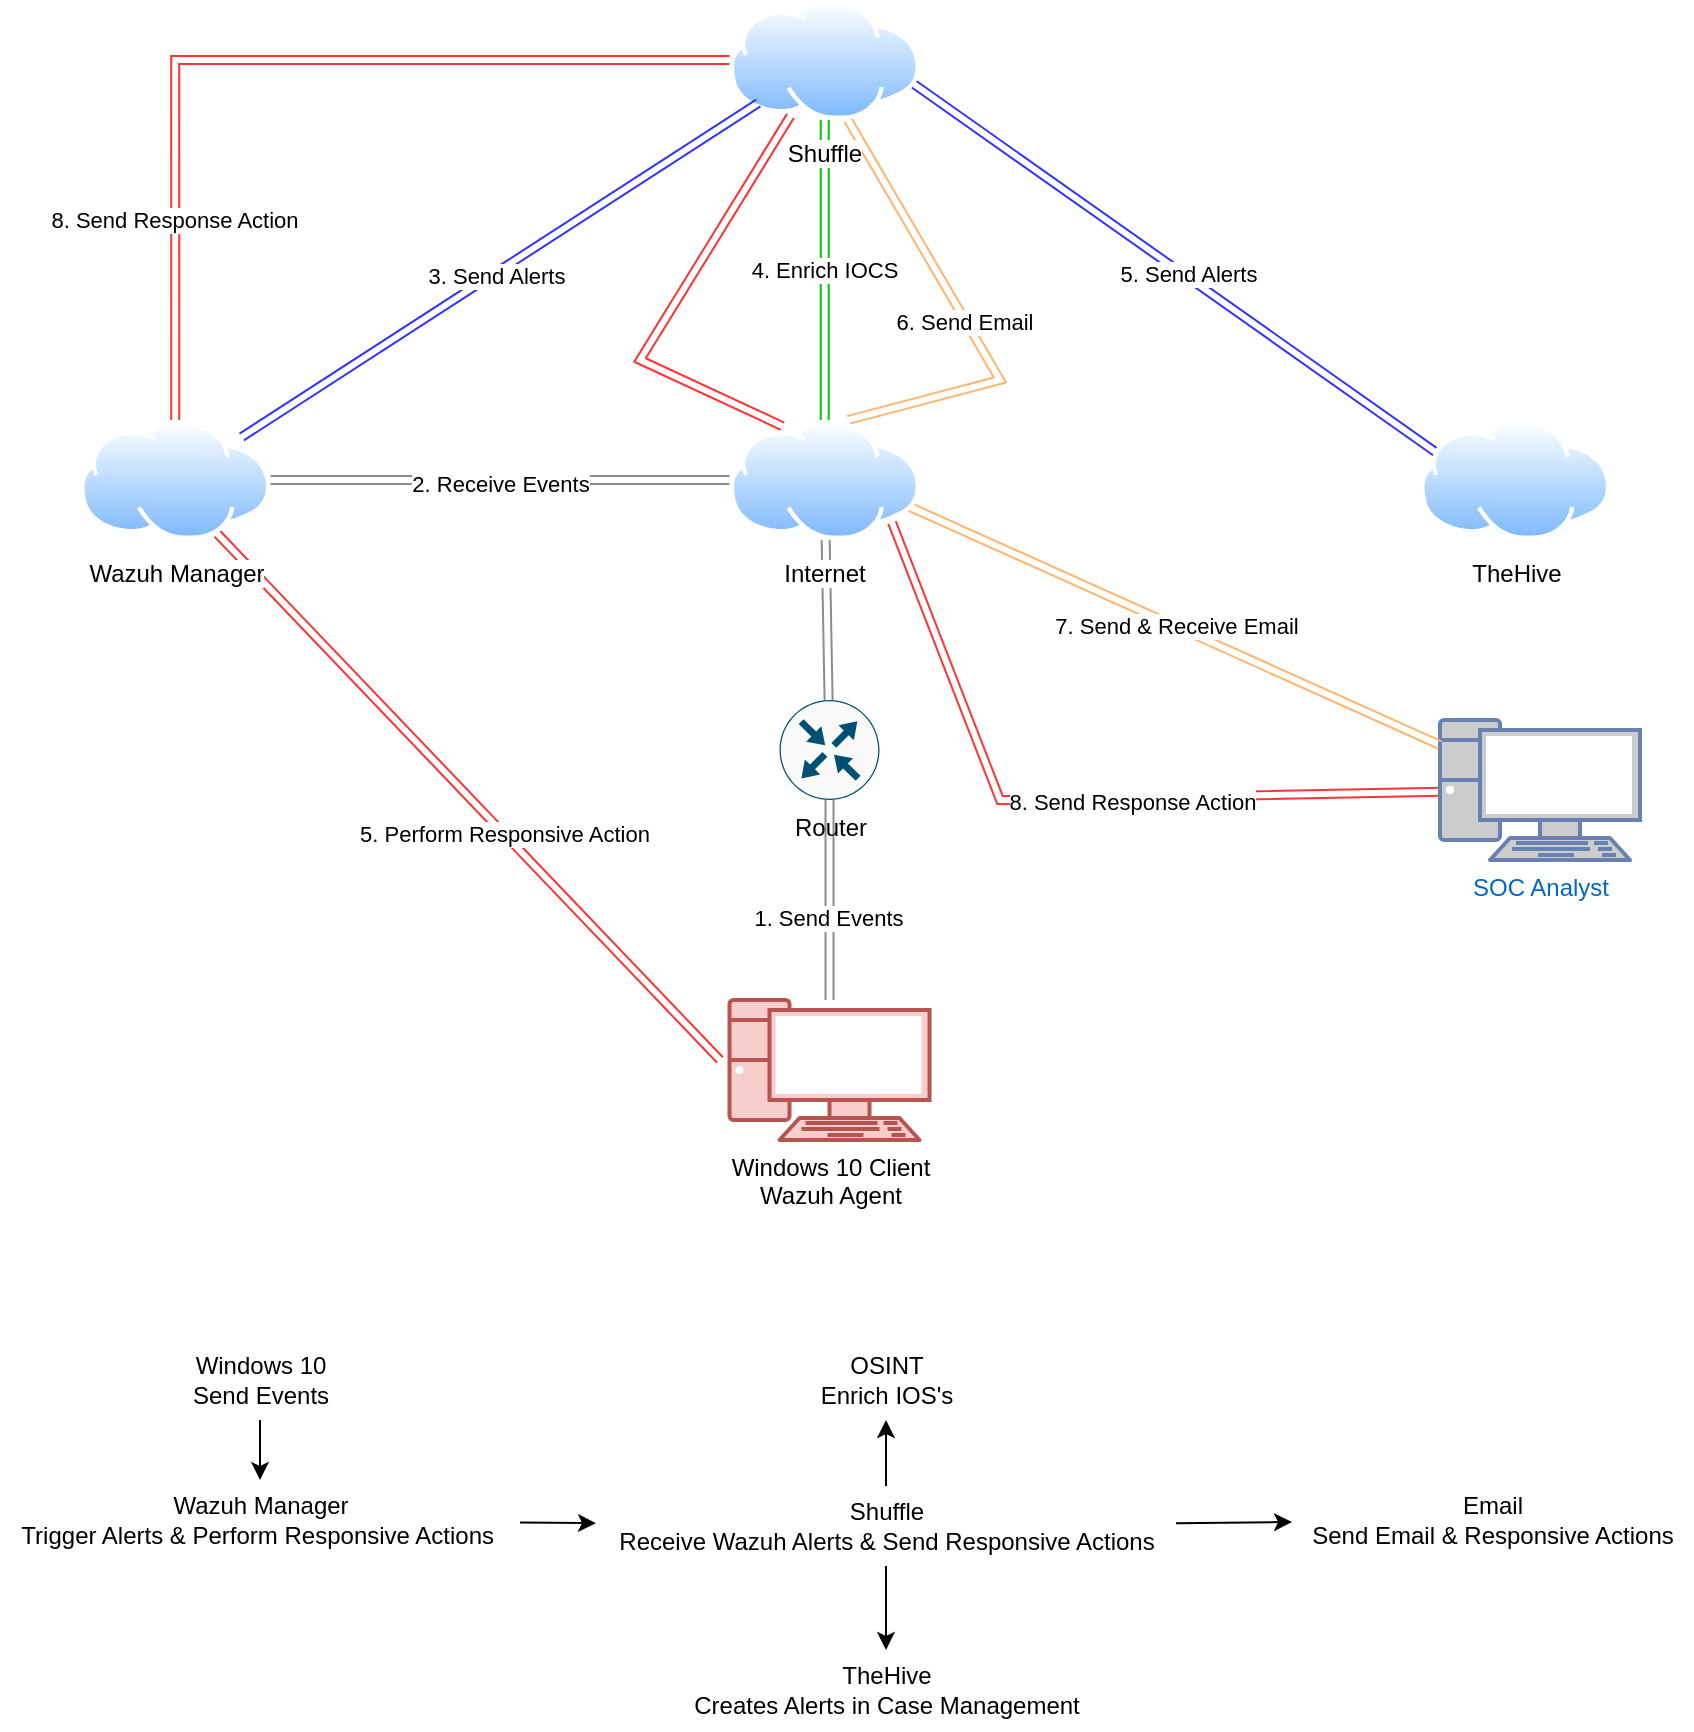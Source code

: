 <mxfile version="26.0.15">
  <diagram name="Page-1" id="_WLh8HH5S0nF7sLpn7Qv">
    <mxGraphModel dx="1646" dy="820" grid="1" gridSize="10" guides="1" tooltips="1" connect="1" arrows="1" fold="1" page="1" pageScale="1" pageWidth="850" pageHeight="1100" background="none" math="0" shadow="0">
      <root>
        <mxCell id="0" />
        <mxCell id="1" parent="0" />
        <mxCell id="JN0WyPA5iUuVmTrifHE6-9" value="" style="edgeStyle=orthogonalEdgeStyle;rounded=0;orthogonalLoop=1;jettySize=auto;html=1;shape=link;strokeColor=#8C8C8C;" edge="1" parent="1" source="JN0WyPA5iUuVmTrifHE6-2" target="JN0WyPA5iUuVmTrifHE6-7">
          <mxGeometry relative="1" as="geometry">
            <mxPoint x="410" y="460" as="targetPoint" />
          </mxGeometry>
        </mxCell>
        <mxCell id="JN0WyPA5iUuVmTrifHE6-12" value="1. Send Events" style="edgeLabel;html=1;align=center;verticalAlign=middle;resizable=0;points=[];" vertex="1" connectable="0" parent="JN0WyPA5iUuVmTrifHE6-9">
          <mxGeometry x="-0.15" y="1" relative="1" as="geometry">
            <mxPoint y="1" as="offset" />
          </mxGeometry>
        </mxCell>
        <mxCell id="JN0WyPA5iUuVmTrifHE6-18" style="edgeStyle=orthogonalEdgeStyle;rounded=0;orthogonalLoop=1;jettySize=auto;html=1;entryX=0.5;entryY=0;entryDx=0;entryDy=0;shape=link;strokeColor=light-dark(#FF3333,#EDEDED);" edge="1" parent="1" source="JN0WyPA5iUuVmTrifHE6-1" target="JN0WyPA5iUuVmTrifHE6-5">
          <mxGeometry relative="1" as="geometry" />
        </mxCell>
        <mxCell id="JN0WyPA5iUuVmTrifHE6-28" value="8. Send Response Action" style="edgeLabel;html=1;align=center;verticalAlign=middle;resizable=0;points=[];" vertex="1" connectable="0" parent="JN0WyPA5iUuVmTrifHE6-18">
          <mxGeometry x="0.562" y="-1" relative="1" as="geometry">
            <mxPoint as="offset" />
          </mxGeometry>
        </mxCell>
        <mxCell id="JN0WyPA5iUuVmTrifHE6-20" style="rounded=0;orthogonalLoop=1;jettySize=auto;html=1;exitX=1;exitY=0.5;exitDx=0;exitDy=0;shape=link;strokeColor=#3333FF;" edge="1" parent="1">
          <mxGeometry relative="1" as="geometry">
            <mxPoint x="454.06" y="70" as="sourcePoint" />
            <mxPoint x="720.001" y="257.601" as="targetPoint" />
          </mxGeometry>
        </mxCell>
        <mxCell id="JN0WyPA5iUuVmTrifHE6-27" value="5. Send Alerts" style="edgeLabel;html=1;align=center;verticalAlign=middle;resizable=0;points=[];" vertex="1" connectable="0" parent="JN0WyPA5iUuVmTrifHE6-20">
          <mxGeometry x="0.046" y="1" relative="1" as="geometry">
            <mxPoint as="offset" />
          </mxGeometry>
        </mxCell>
        <mxCell id="JN0WyPA5iUuVmTrifHE6-29" value="4. Enrich IOCS" style="edgeStyle=orthogonalEdgeStyle;rounded=0;orthogonalLoop=1;jettySize=auto;html=1;strokeColor=#00CC00;shape=link;" edge="1" parent="1" source="JN0WyPA5iUuVmTrifHE6-1" target="JN0WyPA5iUuVmTrifHE6-4">
          <mxGeometry relative="1" as="geometry" />
        </mxCell>
        <mxCell id="JN0WyPA5iUuVmTrifHE6-30" style="rounded=0;orthogonalLoop=1;jettySize=auto;html=1;strokeColor=#FFB570;shape=link;" edge="1" parent="1">
          <mxGeometry relative="1" as="geometry">
            <mxPoint x="424.0" y="90" as="sourcePoint" />
            <mxPoint x="424.0" y="240" as="targetPoint" />
            <Array as="points">
              <mxPoint x="500" y="220" />
            </Array>
          </mxGeometry>
        </mxCell>
        <mxCell id="JN0WyPA5iUuVmTrifHE6-31" value="6. Send Email" style="edgeLabel;html=1;align=center;verticalAlign=middle;resizable=0;points=[];" vertex="1" connectable="0" parent="JN0WyPA5iUuVmTrifHE6-30">
          <mxGeometry x="0.013" y="-1" relative="1" as="geometry">
            <mxPoint as="offset" />
          </mxGeometry>
        </mxCell>
        <mxCell id="JN0WyPA5iUuVmTrifHE6-34" style="rounded=0;orthogonalLoop=1;jettySize=auto;html=1;entryX=0.25;entryY=0;entryDx=0;entryDy=0;shape=link;strokeColor=#FF3333;" edge="1" parent="1" source="JN0WyPA5iUuVmTrifHE6-1" target="JN0WyPA5iUuVmTrifHE6-4">
          <mxGeometry relative="1" as="geometry">
            <Array as="points">
              <mxPoint x="320" y="210" />
            </Array>
          </mxGeometry>
        </mxCell>
        <mxCell id="JN0WyPA5iUuVmTrifHE6-1" value="Shuffle" style="image;aspect=fixed;perimeter=ellipsePerimeter;html=1;align=center;shadow=0;dashed=0;spacingTop=3;image=img/lib/active_directory/internet_cloud.svg;" vertex="1" parent="1">
          <mxGeometry x="364.76" y="30" width="95.24" height="60" as="geometry" />
        </mxCell>
        <mxCell id="JN0WyPA5iUuVmTrifHE6-15" style="rounded=0;orthogonalLoop=1;jettySize=auto;html=1;entryX=0.75;entryY=1;entryDx=0;entryDy=0;shape=link;strokeColor=#FF3333;" edge="1" parent="1" target="JN0WyPA5iUuVmTrifHE6-5">
          <mxGeometry relative="1" as="geometry">
            <mxPoint x="360" y="560" as="sourcePoint" />
          </mxGeometry>
        </mxCell>
        <mxCell id="JN0WyPA5iUuVmTrifHE6-16" value="5. Perform Responsive Action" style="edgeLabel;html=1;align=center;verticalAlign=middle;resizable=0;points=[];" vertex="1" connectable="0" parent="JN0WyPA5iUuVmTrifHE6-15">
          <mxGeometry x="-0.138" relative="1" as="geometry">
            <mxPoint as="offset" />
          </mxGeometry>
        </mxCell>
        <mxCell id="JN0WyPA5iUuVmTrifHE6-2" value="Windows 10 Client&lt;div&gt;Wazuh Agent&lt;/div&gt;" style="verticalAlign=top;verticalLabelPosition=bottom;labelPosition=center;align=center;html=1;outlineConnect=0;fillColor=#f8cecc;strokeColor=#b85450;gradientDirection=north;strokeWidth=2;shape=mxgraph.networks.pc;" vertex="1" parent="1">
          <mxGeometry x="364.76" y="530" width="100" height="70" as="geometry" />
        </mxCell>
        <mxCell id="JN0WyPA5iUuVmTrifHE6-19" style="rounded=0;orthogonalLoop=1;jettySize=auto;html=1;shape=link;strokeColor=#3333FF;" edge="1" parent="1" source="JN0WyPA5iUuVmTrifHE6-5" target="JN0WyPA5iUuVmTrifHE6-1">
          <mxGeometry relative="1" as="geometry" />
        </mxCell>
        <mxCell id="JN0WyPA5iUuVmTrifHE6-26" value="3. Send Alerts" style="edgeLabel;html=1;align=center;verticalAlign=middle;resizable=0;points=[];" vertex="1" connectable="0" parent="JN0WyPA5iUuVmTrifHE6-19">
          <mxGeometry x="-0.018" y="-1" relative="1" as="geometry">
            <mxPoint as="offset" />
          </mxGeometry>
        </mxCell>
        <mxCell id="JN0WyPA5iUuVmTrifHE6-5" value="Wazuh Manager" style="image;aspect=fixed;perimeter=ellipsePerimeter;html=1;align=center;shadow=0;dashed=0;spacingTop=3;image=img/lib/active_directory/internet_cloud.svg;" vertex="1" parent="1">
          <mxGeometry x="40" y="240" width="95.24" height="60" as="geometry" />
        </mxCell>
        <mxCell id="JN0WyPA5iUuVmTrifHE6-6" value="TheHive" style="image;aspect=fixed;perimeter=ellipsePerimeter;html=1;align=center;shadow=0;dashed=0;spacingTop=3;image=img/lib/active_directory/internet_cloud.svg;" vertex="1" parent="1">
          <mxGeometry x="710" y="240" width="95.24" height="60" as="geometry" />
        </mxCell>
        <mxCell id="JN0WyPA5iUuVmTrifHE6-10" value="" style="rounded=0;orthogonalLoop=1;jettySize=auto;html=1;shape=link;strokeColor=#8C8C8C;" edge="1" parent="1" source="JN0WyPA5iUuVmTrifHE6-7" target="JN0WyPA5iUuVmTrifHE6-4">
          <mxGeometry relative="1" as="geometry" />
        </mxCell>
        <mxCell id="JN0WyPA5iUuVmTrifHE6-32" style="rounded=0;orthogonalLoop=1;jettySize=auto;html=1;entryX=1;entryY=1;entryDx=0;entryDy=0;shape=link;strokeColor=#FF3333;" edge="1" parent="1" source="JN0WyPA5iUuVmTrifHE6-8" target="JN0WyPA5iUuVmTrifHE6-4">
          <mxGeometry relative="1" as="geometry">
            <Array as="points">
              <mxPoint x="500" y="430" />
            </Array>
          </mxGeometry>
        </mxCell>
        <mxCell id="JN0WyPA5iUuVmTrifHE6-33" value="8. Send Response Action" style="edgeLabel;html=1;align=center;verticalAlign=middle;resizable=0;points=[];" vertex="1" connectable="0" parent="JN0WyPA5iUuVmTrifHE6-32">
          <mxGeometry x="-0.165" y="2" relative="1" as="geometry">
            <mxPoint as="offset" />
          </mxGeometry>
        </mxCell>
        <mxCell id="JN0WyPA5iUuVmTrifHE6-8" value="SOC Analyst" style="fontColor=#0066CC;verticalAlign=top;verticalLabelPosition=bottom;labelPosition=center;align=center;html=1;outlineConnect=0;fillColor=#CCCCCC;strokeColor=#6881B3;gradientColor=none;gradientDirection=north;strokeWidth=2;shape=mxgraph.networks.pc;" vertex="1" parent="1">
          <mxGeometry x="720" y="390" width="100" height="70" as="geometry" />
        </mxCell>
        <mxCell id="JN0WyPA5iUuVmTrifHE6-11" style="edgeStyle=orthogonalEdgeStyle;rounded=0;orthogonalLoop=1;jettySize=auto;html=1;shape=link;strokeColor=#8C8C8C;" edge="1" parent="1" source="JN0WyPA5iUuVmTrifHE6-4" target="JN0WyPA5iUuVmTrifHE6-5">
          <mxGeometry relative="1" as="geometry" />
        </mxCell>
        <mxCell id="JN0WyPA5iUuVmTrifHE6-13" value="2. Receive Events" style="edgeLabel;html=1;align=center;verticalAlign=middle;resizable=0;points=[];" vertex="1" connectable="0" parent="JN0WyPA5iUuVmTrifHE6-11">
          <mxGeometry y="2" relative="1" as="geometry">
            <mxPoint as="offset" />
          </mxGeometry>
        </mxCell>
        <mxCell id="JN0WyPA5iUuVmTrifHE6-21" value="7. Send &amp;amp; Receive Email" style="rounded=0;orthogonalLoop=1;jettySize=auto;html=1;exitX=1;exitY=0.75;exitDx=0;exitDy=0;shape=link;strokeColor=#FFB570;" edge="1" parent="1" source="JN0WyPA5iUuVmTrifHE6-4" target="JN0WyPA5iUuVmTrifHE6-8">
          <mxGeometry relative="1" as="geometry" />
        </mxCell>
        <mxCell id="JN0WyPA5iUuVmTrifHE6-4" value="Internet" style="image;aspect=fixed;perimeter=ellipsePerimeter;html=1;align=center;shadow=0;dashed=0;spacingTop=3;image=img/lib/active_directory/internet_cloud.svg;" vertex="1" parent="1">
          <mxGeometry x="364.76" y="240" width="95.24" height="60" as="geometry" />
        </mxCell>
        <mxCell id="JN0WyPA5iUuVmTrifHE6-7" value="Router" style="sketch=0;points=[[0.5,0,0],[1,0.5,0],[0.5,1,0],[0,0.5,0],[0.145,0.145,0],[0.856,0.145,0],[0.855,0.856,0],[0.145,0.855,0]];verticalLabelPosition=bottom;html=1;verticalAlign=top;aspect=fixed;align=center;pointerEvents=1;shape=mxgraph.cisco19.rect;prIcon=router;fillColor=#FAFAFA;strokeColor=#005073;" vertex="1" parent="1">
          <mxGeometry x="389.76" y="380" width="50" height="50" as="geometry" />
        </mxCell>
        <mxCell id="JN0WyPA5iUuVmTrifHE6-45" value="" style="rounded=0;orthogonalLoop=1;jettySize=auto;html=1;" edge="1" parent="1" source="JN0WyPA5iUuVmTrifHE6-36" target="JN0WyPA5iUuVmTrifHE6-37">
          <mxGeometry relative="1" as="geometry" />
        </mxCell>
        <mxCell id="JN0WyPA5iUuVmTrifHE6-36" value="Windows 10&lt;div&gt;Send Events&lt;/div&gt;" style="text;html=1;align=center;verticalAlign=middle;resizable=0;points=[];autosize=1;strokeColor=none;fillColor=none;" vertex="1" parent="1">
          <mxGeometry x="85" y="700" width="90" height="40" as="geometry" />
        </mxCell>
        <mxCell id="JN0WyPA5iUuVmTrifHE6-50" value="" style="rounded=0;orthogonalLoop=1;jettySize=auto;html=1;" edge="1" parent="1" source="JN0WyPA5iUuVmTrifHE6-37" target="JN0WyPA5iUuVmTrifHE6-39">
          <mxGeometry relative="1" as="geometry" />
        </mxCell>
        <mxCell id="JN0WyPA5iUuVmTrifHE6-37" value="Wazuh Manager&lt;div&gt;Trigger Alerts &amp;amp; Perform Responsive Actions&amp;nbsp;&lt;/div&gt;" style="text;html=1;align=center;verticalAlign=middle;resizable=0;points=[];autosize=1;strokeColor=none;fillColor=none;" vertex="1" parent="1">
          <mxGeometry y="770" width="260" height="40" as="geometry" />
        </mxCell>
        <mxCell id="JN0WyPA5iUuVmTrifHE6-48" value="" style="edgeStyle=orthogonalEdgeStyle;rounded=0;orthogonalLoop=1;jettySize=auto;html=1;" edge="1" parent="1" source="JN0WyPA5iUuVmTrifHE6-39" target="JN0WyPA5iUuVmTrifHE6-41">
          <mxGeometry relative="1" as="geometry" />
        </mxCell>
        <mxCell id="JN0WyPA5iUuVmTrifHE6-49" value="" style="edgeStyle=orthogonalEdgeStyle;rounded=0;orthogonalLoop=1;jettySize=auto;html=1;" edge="1" parent="1" source="JN0WyPA5iUuVmTrifHE6-39" target="JN0WyPA5iUuVmTrifHE6-40">
          <mxGeometry relative="1" as="geometry" />
        </mxCell>
        <mxCell id="JN0WyPA5iUuVmTrifHE6-51" style="rounded=0;orthogonalLoop=1;jettySize=auto;html=1;" edge="1" parent="1" source="JN0WyPA5iUuVmTrifHE6-39" target="JN0WyPA5iUuVmTrifHE6-42">
          <mxGeometry relative="1" as="geometry" />
        </mxCell>
        <mxCell id="JN0WyPA5iUuVmTrifHE6-39" value="Shuffle&lt;div&gt;Receive Wazuh Alerts &amp;amp; Send Responsive Actions&lt;/div&gt;" style="text;html=1;align=center;verticalAlign=middle;resizable=0;points=[];autosize=1;strokeColor=none;fillColor=none;" vertex="1" parent="1">
          <mxGeometry x="298" y="773" width="290" height="40" as="geometry" />
        </mxCell>
        <mxCell id="JN0WyPA5iUuVmTrifHE6-40" value="OSINT&lt;br&gt;Enrich IOS&#39;s" style="text;html=1;align=center;verticalAlign=middle;resizable=0;points=[];autosize=1;strokeColor=none;fillColor=none;" vertex="1" parent="1">
          <mxGeometry x="398" y="700" width="90" height="40" as="geometry" />
        </mxCell>
        <mxCell id="JN0WyPA5iUuVmTrifHE6-41" value="TheHive&lt;div&gt;Creates Alerts in Case Management&lt;/div&gt;" style="text;html=1;align=center;verticalAlign=middle;resizable=0;points=[];autosize=1;strokeColor=none;fillColor=none;" vertex="1" parent="1">
          <mxGeometry x="333" y="855" width="220" height="40" as="geometry" />
        </mxCell>
        <mxCell id="JN0WyPA5iUuVmTrifHE6-42" value="Email&lt;div&gt;Send Email &amp;amp; Responsive Actions&lt;/div&gt;" style="text;html=1;align=center;verticalAlign=middle;resizable=0;points=[];autosize=1;strokeColor=none;fillColor=none;" vertex="1" parent="1">
          <mxGeometry x="646" y="770" width="200" height="40" as="geometry" />
        </mxCell>
      </root>
    </mxGraphModel>
  </diagram>
</mxfile>
